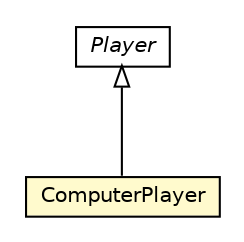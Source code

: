 #!/usr/local/bin/dot
#
# Class diagram 
# Generated by UMLGraph version R5_6 (http://www.umlgraph.org/)
#

digraph G {
	edge [fontname="Helvetica",fontsize=10,labelfontname="Helvetica",labelfontsize=10];
	node [fontname="Helvetica",fontsize=10,shape=plaintext];
	nodesep=0.25;
	ranksep=0.5;
	// com.mygames.ComputerPlayer
	c42 [label=<<table title="com.mygames.ComputerPlayer" border="0" cellborder="1" cellspacing="0" cellpadding="2" port="p" bgcolor="lemonChiffon" href="./ComputerPlayer.html">
		<tr><td><table border="0" cellspacing="0" cellpadding="1">
<tr><td align="center" balign="center"> ComputerPlayer </td></tr>
		</table></td></tr>
		</table>>, URL="./ComputerPlayer.html", fontname="Helvetica", fontcolor="black", fontsize=10.0];
	// com.mygames.Player
	c48 [label=<<table title="com.mygames.Player" border="0" cellborder="1" cellspacing="0" cellpadding="2" port="p" href="./Player.html">
		<tr><td><table border="0" cellspacing="0" cellpadding="1">
<tr><td align="center" balign="center"><font face="Helvetica-Oblique"> Player </font></td></tr>
		</table></td></tr>
		</table>>, URL="./Player.html", fontname="Helvetica", fontcolor="black", fontsize=10.0];
	//com.mygames.ComputerPlayer extends com.mygames.Player
	c48:p -> c42:p [dir=back,arrowtail=empty];
}

